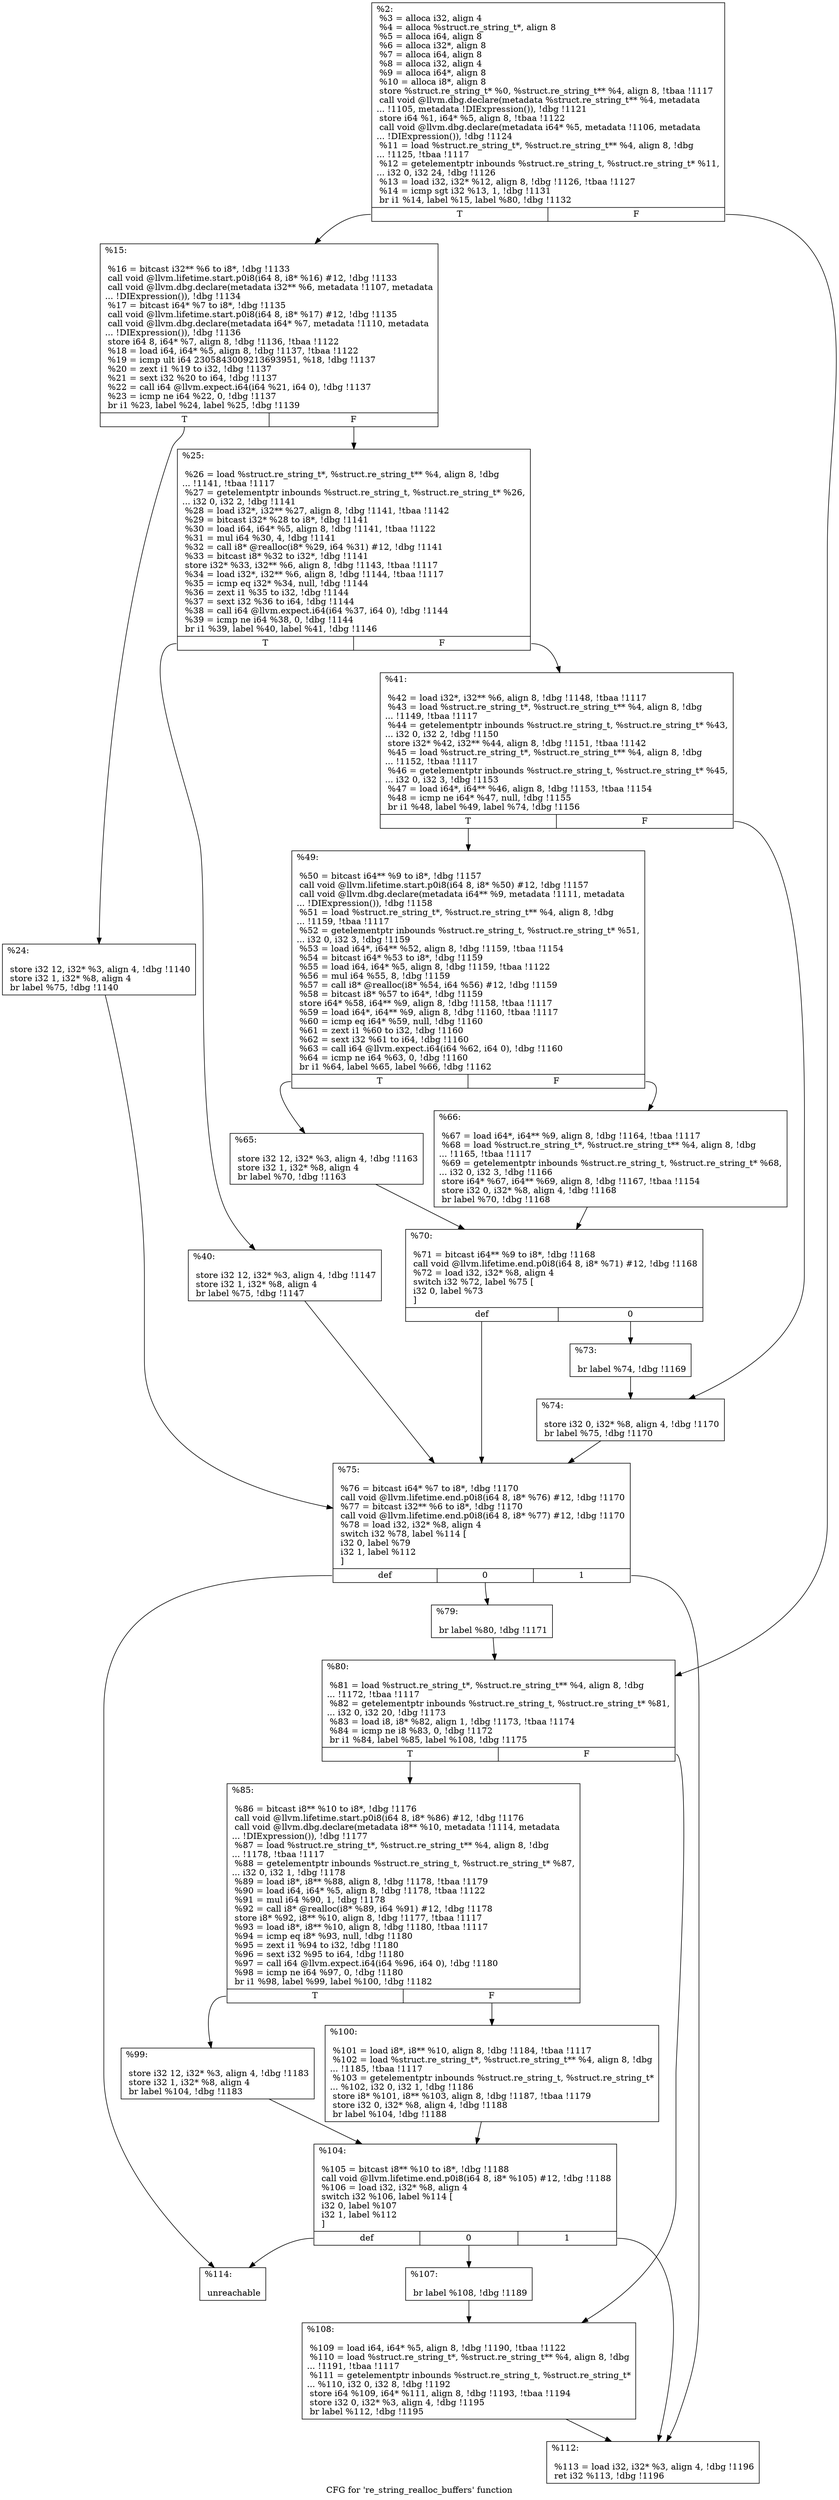 digraph "CFG for 're_string_realloc_buffers' function" {
	label="CFG for 're_string_realloc_buffers' function";

	Node0xcebc50 [shape=record,label="{%2:\l  %3 = alloca i32, align 4\l  %4 = alloca %struct.re_string_t*, align 8\l  %5 = alloca i64, align 8\l  %6 = alloca i32*, align 8\l  %7 = alloca i64, align 8\l  %8 = alloca i32, align 4\l  %9 = alloca i64*, align 8\l  %10 = alloca i8*, align 8\l  store %struct.re_string_t* %0, %struct.re_string_t** %4, align 8, !tbaa !1117\l  call void @llvm.dbg.declare(metadata %struct.re_string_t** %4, metadata\l... !1105, metadata !DIExpression()), !dbg !1121\l  store i64 %1, i64* %5, align 8, !tbaa !1122\l  call void @llvm.dbg.declare(metadata i64* %5, metadata !1106, metadata\l... !DIExpression()), !dbg !1124\l  %11 = load %struct.re_string_t*, %struct.re_string_t** %4, align 8, !dbg\l... !1125, !tbaa !1117\l  %12 = getelementptr inbounds %struct.re_string_t, %struct.re_string_t* %11,\l... i32 0, i32 24, !dbg !1126\l  %13 = load i32, i32* %12, align 8, !dbg !1126, !tbaa !1127\l  %14 = icmp sgt i32 %13, 1, !dbg !1131\l  br i1 %14, label %15, label %80, !dbg !1132\l|{<s0>T|<s1>F}}"];
	Node0xcebc50:s0 -> Node0xcebd00;
	Node0xcebc50:s1 -> Node0xcec110;
	Node0xcebd00 [shape=record,label="{%15:\l\l  %16 = bitcast i32** %6 to i8*, !dbg !1133\l  call void @llvm.lifetime.start.p0i8(i64 8, i8* %16) #12, !dbg !1133\l  call void @llvm.dbg.declare(metadata i32** %6, metadata !1107, metadata\l... !DIExpression()), !dbg !1134\l  %17 = bitcast i64* %7 to i8*, !dbg !1135\l  call void @llvm.lifetime.start.p0i8(i64 8, i8* %17) #12, !dbg !1135\l  call void @llvm.dbg.declare(metadata i64* %7, metadata !1110, metadata\l... !DIExpression()), !dbg !1136\l  store i64 8, i64* %7, align 8, !dbg !1136, !tbaa !1122\l  %18 = load i64, i64* %5, align 8, !dbg !1137, !tbaa !1122\l  %19 = icmp ult i64 2305843009213693951, %18, !dbg !1137\l  %20 = zext i1 %19 to i32, !dbg !1137\l  %21 = sext i32 %20 to i64, !dbg !1137\l  %22 = call i64 @llvm.expect.i64(i64 %21, i64 0), !dbg !1137\l  %23 = icmp ne i64 %22, 0, !dbg !1137\l  br i1 %23, label %24, label %25, !dbg !1139\l|{<s0>T|<s1>F}}"];
	Node0xcebd00:s0 -> Node0xcebd50;
	Node0xcebd00:s1 -> Node0xcebda0;
	Node0xcebd50 [shape=record,label="{%24:\l\l  store i32 12, i32* %3, align 4, !dbg !1140\l  store i32 1, i32* %8, align 4\l  br label %75, !dbg !1140\l}"];
	Node0xcebd50 -> Node0xcec070;
	Node0xcebda0 [shape=record,label="{%25:\l\l  %26 = load %struct.re_string_t*, %struct.re_string_t** %4, align 8, !dbg\l... !1141, !tbaa !1117\l  %27 = getelementptr inbounds %struct.re_string_t, %struct.re_string_t* %26,\l... i32 0, i32 2, !dbg !1141\l  %28 = load i32*, i32** %27, align 8, !dbg !1141, !tbaa !1142\l  %29 = bitcast i32* %28 to i8*, !dbg !1141\l  %30 = load i64, i64* %5, align 8, !dbg !1141, !tbaa !1122\l  %31 = mul i64 %30, 4, !dbg !1141\l  %32 = call i8* @realloc(i8* %29, i64 %31) #12, !dbg !1141\l  %33 = bitcast i8* %32 to i32*, !dbg !1141\l  store i32* %33, i32** %6, align 8, !dbg !1143, !tbaa !1117\l  %34 = load i32*, i32** %6, align 8, !dbg !1144, !tbaa !1117\l  %35 = icmp eq i32* %34, null, !dbg !1144\l  %36 = zext i1 %35 to i32, !dbg !1144\l  %37 = sext i32 %36 to i64, !dbg !1144\l  %38 = call i64 @llvm.expect.i64(i64 %37, i64 0), !dbg !1144\l  %39 = icmp ne i64 %38, 0, !dbg !1144\l  br i1 %39, label %40, label %41, !dbg !1146\l|{<s0>T|<s1>F}}"];
	Node0xcebda0:s0 -> Node0xcebdf0;
	Node0xcebda0:s1 -> Node0xcebe40;
	Node0xcebdf0 [shape=record,label="{%40:\l\l  store i32 12, i32* %3, align 4, !dbg !1147\l  store i32 1, i32* %8, align 4\l  br label %75, !dbg !1147\l}"];
	Node0xcebdf0 -> Node0xcec070;
	Node0xcebe40 [shape=record,label="{%41:\l\l  %42 = load i32*, i32** %6, align 8, !dbg !1148, !tbaa !1117\l  %43 = load %struct.re_string_t*, %struct.re_string_t** %4, align 8, !dbg\l... !1149, !tbaa !1117\l  %44 = getelementptr inbounds %struct.re_string_t, %struct.re_string_t* %43,\l... i32 0, i32 2, !dbg !1150\l  store i32* %42, i32** %44, align 8, !dbg !1151, !tbaa !1142\l  %45 = load %struct.re_string_t*, %struct.re_string_t** %4, align 8, !dbg\l... !1152, !tbaa !1117\l  %46 = getelementptr inbounds %struct.re_string_t, %struct.re_string_t* %45,\l... i32 0, i32 3, !dbg !1153\l  %47 = load i64*, i64** %46, align 8, !dbg !1153, !tbaa !1154\l  %48 = icmp ne i64* %47, null, !dbg !1155\l  br i1 %48, label %49, label %74, !dbg !1156\l|{<s0>T|<s1>F}}"];
	Node0xcebe40:s0 -> Node0xcebe90;
	Node0xcebe40:s1 -> Node0xcec020;
	Node0xcebe90 [shape=record,label="{%49:\l\l  %50 = bitcast i64** %9 to i8*, !dbg !1157\l  call void @llvm.lifetime.start.p0i8(i64 8, i8* %50) #12, !dbg !1157\l  call void @llvm.dbg.declare(metadata i64** %9, metadata !1111, metadata\l... !DIExpression()), !dbg !1158\l  %51 = load %struct.re_string_t*, %struct.re_string_t** %4, align 8, !dbg\l... !1159, !tbaa !1117\l  %52 = getelementptr inbounds %struct.re_string_t, %struct.re_string_t* %51,\l... i32 0, i32 3, !dbg !1159\l  %53 = load i64*, i64** %52, align 8, !dbg !1159, !tbaa !1154\l  %54 = bitcast i64* %53 to i8*, !dbg !1159\l  %55 = load i64, i64* %5, align 8, !dbg !1159, !tbaa !1122\l  %56 = mul i64 %55, 8, !dbg !1159\l  %57 = call i8* @realloc(i8* %54, i64 %56) #12, !dbg !1159\l  %58 = bitcast i8* %57 to i64*, !dbg !1159\l  store i64* %58, i64** %9, align 8, !dbg !1158, !tbaa !1117\l  %59 = load i64*, i64** %9, align 8, !dbg !1160, !tbaa !1117\l  %60 = icmp eq i64* %59, null, !dbg !1160\l  %61 = zext i1 %60 to i32, !dbg !1160\l  %62 = sext i32 %61 to i64, !dbg !1160\l  %63 = call i64 @llvm.expect.i64(i64 %62, i64 0), !dbg !1160\l  %64 = icmp ne i64 %63, 0, !dbg !1160\l  br i1 %64, label %65, label %66, !dbg !1162\l|{<s0>T|<s1>F}}"];
	Node0xcebe90:s0 -> Node0xcebee0;
	Node0xcebe90:s1 -> Node0xcebf30;
	Node0xcebee0 [shape=record,label="{%65:\l\l  store i32 12, i32* %3, align 4, !dbg !1163\l  store i32 1, i32* %8, align 4\l  br label %70, !dbg !1163\l}"];
	Node0xcebee0 -> Node0xcebf80;
	Node0xcebf30 [shape=record,label="{%66:\l\l  %67 = load i64*, i64** %9, align 8, !dbg !1164, !tbaa !1117\l  %68 = load %struct.re_string_t*, %struct.re_string_t** %4, align 8, !dbg\l... !1165, !tbaa !1117\l  %69 = getelementptr inbounds %struct.re_string_t, %struct.re_string_t* %68,\l... i32 0, i32 3, !dbg !1166\l  store i64* %67, i64** %69, align 8, !dbg !1167, !tbaa !1154\l  store i32 0, i32* %8, align 4, !dbg !1168\l  br label %70, !dbg !1168\l}"];
	Node0xcebf30 -> Node0xcebf80;
	Node0xcebf80 [shape=record,label="{%70:\l\l  %71 = bitcast i64** %9 to i8*, !dbg !1168\l  call void @llvm.lifetime.end.p0i8(i64 8, i8* %71) #12, !dbg !1168\l  %72 = load i32, i32* %8, align 4\l  switch i32 %72, label %75 [\l    i32 0, label %73\l  ]\l|{<s0>def|<s1>0}}"];
	Node0xcebf80:s0 -> Node0xcec070;
	Node0xcebf80:s1 -> Node0xcebfd0;
	Node0xcebfd0 [shape=record,label="{%73:\l\l  br label %74, !dbg !1169\l}"];
	Node0xcebfd0 -> Node0xcec020;
	Node0xcec020 [shape=record,label="{%74:\l\l  store i32 0, i32* %8, align 4, !dbg !1170\l  br label %75, !dbg !1170\l}"];
	Node0xcec020 -> Node0xcec070;
	Node0xcec070 [shape=record,label="{%75:\l\l  %76 = bitcast i64* %7 to i8*, !dbg !1170\l  call void @llvm.lifetime.end.p0i8(i64 8, i8* %76) #12, !dbg !1170\l  %77 = bitcast i32** %6 to i8*, !dbg !1170\l  call void @llvm.lifetime.end.p0i8(i64 8, i8* %77) #12, !dbg !1170\l  %78 = load i32, i32* %8, align 4\l  switch i32 %78, label %114 [\l    i32 0, label %79\l    i32 1, label %112\l  ]\l|{<s0>def|<s1>0|<s2>1}}"];
	Node0xcec070:s0 -> Node0xcec390;
	Node0xcec070:s1 -> Node0xcec0c0;
	Node0xcec070:s2 -> Node0xcec340;
	Node0xcec0c0 [shape=record,label="{%79:\l\l  br label %80, !dbg !1171\l}"];
	Node0xcec0c0 -> Node0xcec110;
	Node0xcec110 [shape=record,label="{%80:\l\l  %81 = load %struct.re_string_t*, %struct.re_string_t** %4, align 8, !dbg\l... !1172, !tbaa !1117\l  %82 = getelementptr inbounds %struct.re_string_t, %struct.re_string_t* %81,\l... i32 0, i32 20, !dbg !1173\l  %83 = load i8, i8* %82, align 1, !dbg !1173, !tbaa !1174\l  %84 = icmp ne i8 %83, 0, !dbg !1172\l  br i1 %84, label %85, label %108, !dbg !1175\l|{<s0>T|<s1>F}}"];
	Node0xcec110:s0 -> Node0xcec160;
	Node0xcec110:s1 -> Node0xcec2f0;
	Node0xcec160 [shape=record,label="{%85:\l\l  %86 = bitcast i8** %10 to i8*, !dbg !1176\l  call void @llvm.lifetime.start.p0i8(i64 8, i8* %86) #12, !dbg !1176\l  call void @llvm.dbg.declare(metadata i8** %10, metadata !1114, metadata\l... !DIExpression()), !dbg !1177\l  %87 = load %struct.re_string_t*, %struct.re_string_t** %4, align 8, !dbg\l... !1178, !tbaa !1117\l  %88 = getelementptr inbounds %struct.re_string_t, %struct.re_string_t* %87,\l... i32 0, i32 1, !dbg !1178\l  %89 = load i8*, i8** %88, align 8, !dbg !1178, !tbaa !1179\l  %90 = load i64, i64* %5, align 8, !dbg !1178, !tbaa !1122\l  %91 = mul i64 %90, 1, !dbg !1178\l  %92 = call i8* @realloc(i8* %89, i64 %91) #12, !dbg !1178\l  store i8* %92, i8** %10, align 8, !dbg !1177, !tbaa !1117\l  %93 = load i8*, i8** %10, align 8, !dbg !1180, !tbaa !1117\l  %94 = icmp eq i8* %93, null, !dbg !1180\l  %95 = zext i1 %94 to i32, !dbg !1180\l  %96 = sext i32 %95 to i64, !dbg !1180\l  %97 = call i64 @llvm.expect.i64(i64 %96, i64 0), !dbg !1180\l  %98 = icmp ne i64 %97, 0, !dbg !1180\l  br i1 %98, label %99, label %100, !dbg !1182\l|{<s0>T|<s1>F}}"];
	Node0xcec160:s0 -> Node0xcec1b0;
	Node0xcec160:s1 -> Node0xcec200;
	Node0xcec1b0 [shape=record,label="{%99:\l\l  store i32 12, i32* %3, align 4, !dbg !1183\l  store i32 1, i32* %8, align 4\l  br label %104, !dbg !1183\l}"];
	Node0xcec1b0 -> Node0xcec250;
	Node0xcec200 [shape=record,label="{%100:\l\l  %101 = load i8*, i8** %10, align 8, !dbg !1184, !tbaa !1117\l  %102 = load %struct.re_string_t*, %struct.re_string_t** %4, align 8, !dbg\l... !1185, !tbaa !1117\l  %103 = getelementptr inbounds %struct.re_string_t, %struct.re_string_t*\l... %102, i32 0, i32 1, !dbg !1186\l  store i8* %101, i8** %103, align 8, !dbg !1187, !tbaa !1179\l  store i32 0, i32* %8, align 4, !dbg !1188\l  br label %104, !dbg !1188\l}"];
	Node0xcec200 -> Node0xcec250;
	Node0xcec250 [shape=record,label="{%104:\l\l  %105 = bitcast i8** %10 to i8*, !dbg !1188\l  call void @llvm.lifetime.end.p0i8(i64 8, i8* %105) #12, !dbg !1188\l  %106 = load i32, i32* %8, align 4\l  switch i32 %106, label %114 [\l    i32 0, label %107\l    i32 1, label %112\l  ]\l|{<s0>def|<s1>0|<s2>1}}"];
	Node0xcec250:s0 -> Node0xcec390;
	Node0xcec250:s1 -> Node0xcec2a0;
	Node0xcec250:s2 -> Node0xcec340;
	Node0xcec2a0 [shape=record,label="{%107:\l\l  br label %108, !dbg !1189\l}"];
	Node0xcec2a0 -> Node0xcec2f0;
	Node0xcec2f0 [shape=record,label="{%108:\l\l  %109 = load i64, i64* %5, align 8, !dbg !1190, !tbaa !1122\l  %110 = load %struct.re_string_t*, %struct.re_string_t** %4, align 8, !dbg\l... !1191, !tbaa !1117\l  %111 = getelementptr inbounds %struct.re_string_t, %struct.re_string_t*\l... %110, i32 0, i32 8, !dbg !1192\l  store i64 %109, i64* %111, align 8, !dbg !1193, !tbaa !1194\l  store i32 0, i32* %3, align 4, !dbg !1195\l  br label %112, !dbg !1195\l}"];
	Node0xcec2f0 -> Node0xcec340;
	Node0xcec340 [shape=record,label="{%112:\l\l  %113 = load i32, i32* %3, align 4, !dbg !1196\l  ret i32 %113, !dbg !1196\l}"];
	Node0xcec390 [shape=record,label="{%114:\l\l  unreachable\l}"];
}
